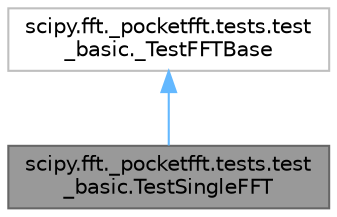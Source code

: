 digraph "scipy.fft._pocketfft.tests.test_basic.TestSingleFFT"
{
 // LATEX_PDF_SIZE
  bgcolor="transparent";
  edge [fontname=Helvetica,fontsize=10,labelfontname=Helvetica,labelfontsize=10];
  node [fontname=Helvetica,fontsize=10,shape=box,height=0.2,width=0.4];
  Node1 [id="Node000001",label="scipy.fft._pocketfft.tests.test\l_basic.TestSingleFFT",height=0.2,width=0.4,color="gray40", fillcolor="grey60", style="filled", fontcolor="black",tooltip=" "];
  Node2 -> Node1 [id="edge1_Node000001_Node000002",dir="back",color="steelblue1",style="solid",tooltip=" "];
  Node2 [id="Node000002",label="scipy.fft._pocketfft.tests.test\l_basic._TestFFTBase",height=0.2,width=0.4,color="grey75", fillcolor="white", style="filled",URL="$d0/d86/classscipy_1_1fft_1_1__pocketfft_1_1tests_1_1test__basic_1_1__TestFFTBase.html",tooltip=" "];
}
